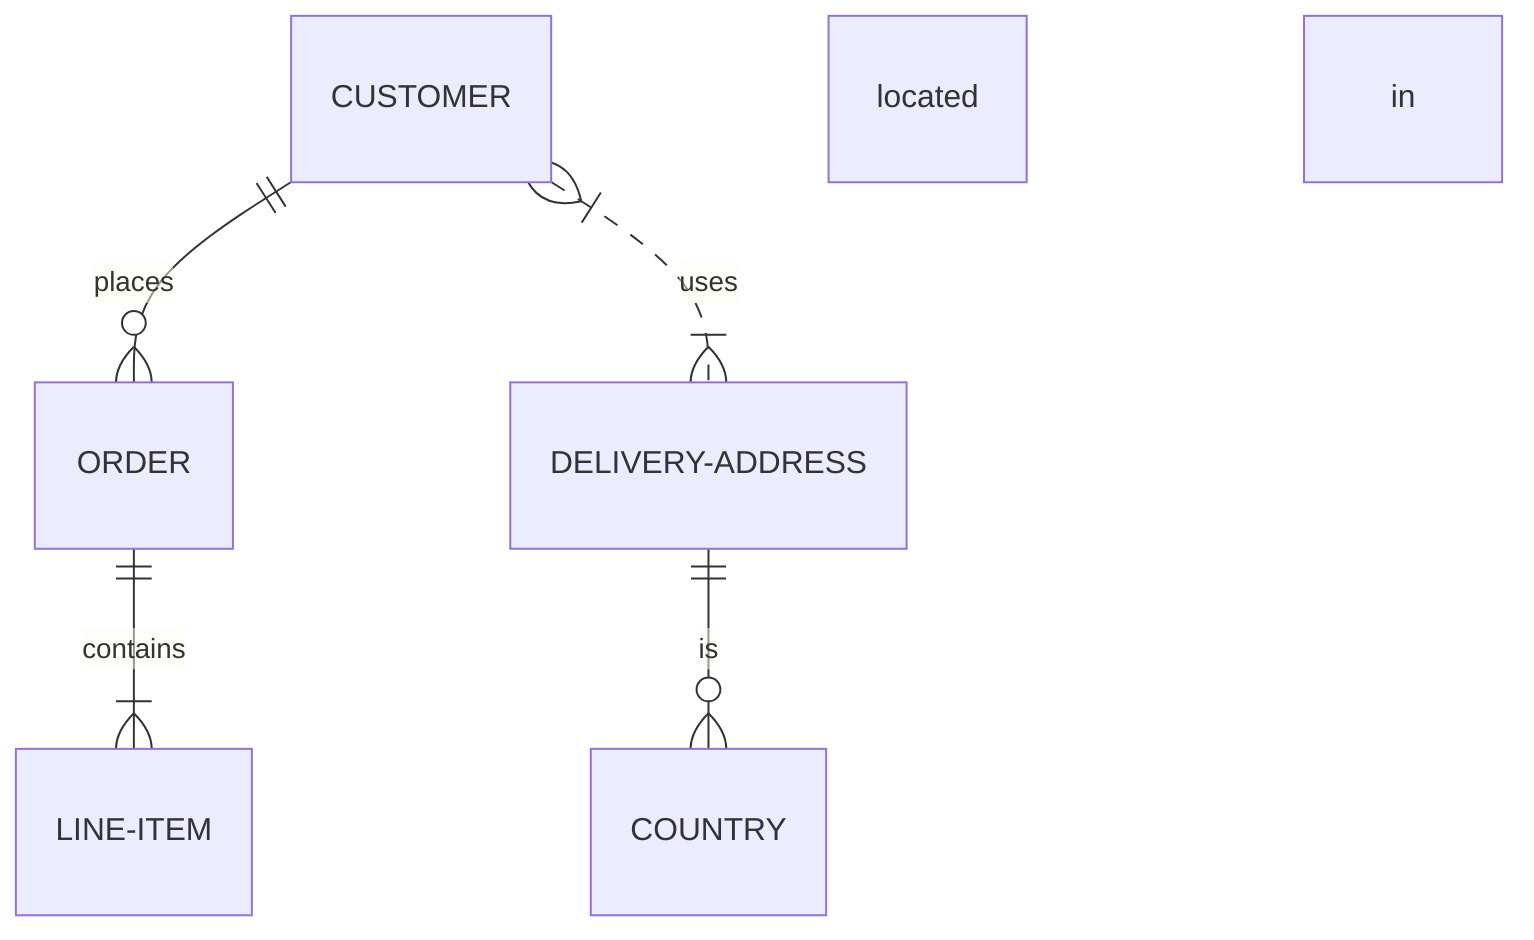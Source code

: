 erDiagram
    CUSTOMER ||--o{ ORDER : places
    CUSTOMER }|..|{ DELIVERY-ADDRESS : uses
    ORDER ||--|{ LINE-ITEM : contains
    DELIVERY-ADDRESS ||--o{ COUNTRY : is located in